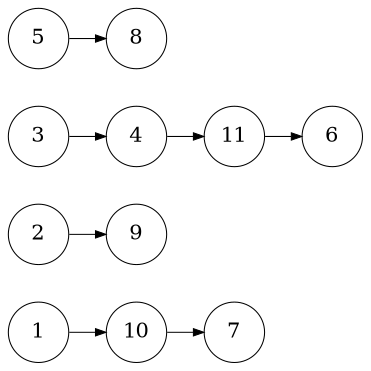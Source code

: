 digraph forest {
	rankdir = LR
	ranksep = 0.25
	node [penwidth = 0.5, shape = circle, width = 0.4,fixedsize = true, fontsize = 10]
	edge [arrowsize = 0.5, penwidth = 0.5]

	1 -> 10;
	10 -> 7;
	2 -> 9;
	3 -> 4;
	4 -> 11;
	11 -> 6;
	5 -> 8;
}

